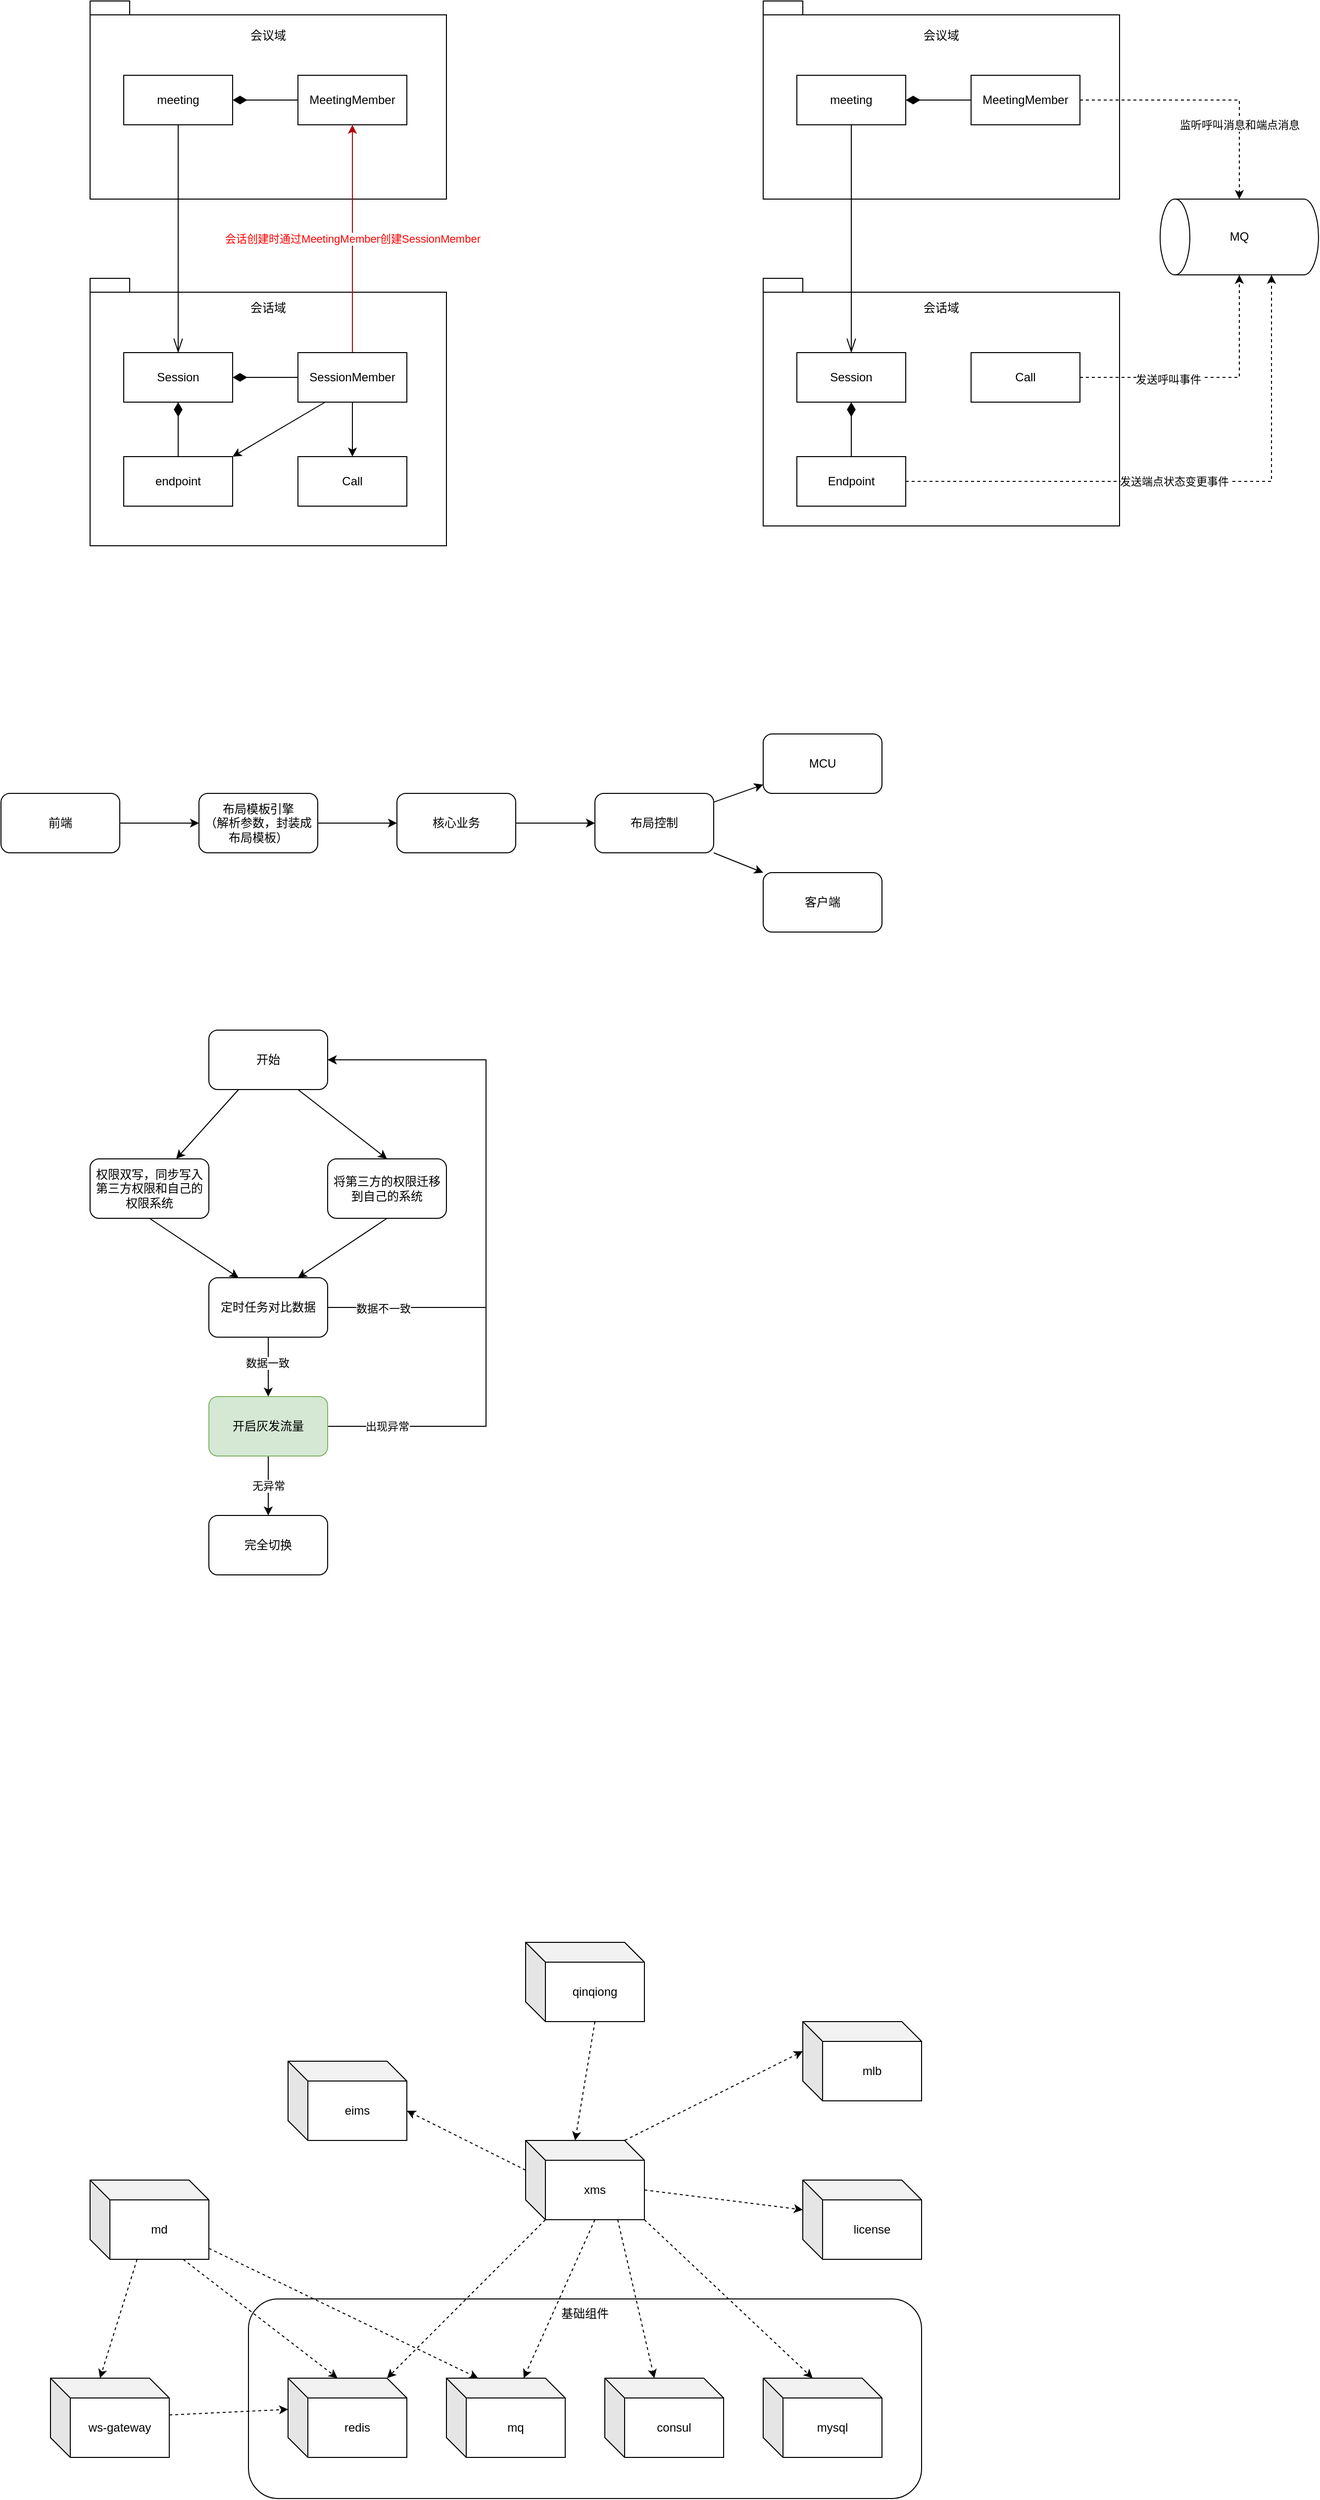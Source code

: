 <mxfile version="24.2.0" type="github">
  <diagram name="第 1 页" id="ZyFJX_iYTsI-zzFDv8aN">
    <mxGraphModel dx="1434" dy="796" grid="1" gridSize="10" guides="1" tooltips="1" connect="1" arrows="1" fold="1" page="1" pageScale="1" pageWidth="827" pageHeight="1169" math="0" shadow="0">
      <root>
        <mxCell id="0" />
        <mxCell id="1" parent="0" />
        <mxCell id="UhSnyVyMeZGxpZXqt2Me-1" value="" style="shape=folder;fontStyle=1;spacingTop=10;tabWidth=40;tabHeight=14;tabPosition=left;html=1;whiteSpace=wrap;" parent="1" vertex="1">
          <mxGeometry x="240" y="440" width="360" height="200" as="geometry" />
        </mxCell>
        <mxCell id="UhSnyVyMeZGxpZXqt2Me-2" value="会议域" style="text;html=1;strokeColor=none;fillColor=none;align=center;verticalAlign=middle;whiteSpace=wrap;rounded=0;" parent="1" vertex="1">
          <mxGeometry x="390" y="460" width="60" height="30" as="geometry" />
        </mxCell>
        <mxCell id="UhSnyVyMeZGxpZXqt2Me-5" value="meeting" style="html=1;whiteSpace=wrap;" parent="1" vertex="1">
          <mxGeometry x="274" y="515" width="110" height="50" as="geometry" />
        </mxCell>
        <mxCell id="UhSnyVyMeZGxpZXqt2Me-6" value="MeetingMember" style="html=1;whiteSpace=wrap;" parent="1" vertex="1">
          <mxGeometry x="450" y="515" width="110" height="50" as="geometry" />
        </mxCell>
        <mxCell id="UhSnyVyMeZGxpZXqt2Me-7" value="" style="endArrow=diamondThin;endFill=1;endSize=12;html=1;rounded=0;exitX=0;exitY=0.5;exitDx=0;exitDy=0;entryX=1;entryY=0.5;entryDx=0;entryDy=0;" parent="1" source="UhSnyVyMeZGxpZXqt2Me-6" target="UhSnyVyMeZGxpZXqt2Me-5" edge="1">
          <mxGeometry width="160" relative="1" as="geometry">
            <mxPoint x="320" y="800" as="sourcePoint" />
            <mxPoint x="480" y="800" as="targetPoint" />
          </mxGeometry>
        </mxCell>
        <mxCell id="UhSnyVyMeZGxpZXqt2Me-8" value="" style="shape=folder;fontStyle=1;spacingTop=10;tabWidth=40;tabHeight=14;tabPosition=left;html=1;whiteSpace=wrap;" parent="1" vertex="1">
          <mxGeometry x="240" y="720" width="360" height="270" as="geometry" />
        </mxCell>
        <mxCell id="UhSnyVyMeZGxpZXqt2Me-9" value="会话域" style="text;html=1;strokeColor=none;fillColor=none;align=center;verticalAlign=middle;whiteSpace=wrap;rounded=0;" parent="1" vertex="1">
          <mxGeometry x="390" y="735" width="60" height="30" as="geometry" />
        </mxCell>
        <mxCell id="UhSnyVyMeZGxpZXqt2Me-10" value="Session" style="html=1;whiteSpace=wrap;" parent="1" vertex="1">
          <mxGeometry x="274" y="795" width="110" height="50" as="geometry" />
        </mxCell>
        <mxCell id="UhSnyVyMeZGxpZXqt2Me-14" style="edgeStyle=orthogonalEdgeStyle;rounded=0;orthogonalLoop=1;jettySize=auto;html=1;exitX=0.5;exitY=0;exitDx=0;exitDy=0;entryX=0.5;entryY=1;entryDx=0;entryDy=0;fillColor=#e51400;strokeColor=#B20000;" parent="1" source="UhSnyVyMeZGxpZXqt2Me-11" target="UhSnyVyMeZGxpZXqt2Me-6" edge="1">
          <mxGeometry relative="1" as="geometry" />
        </mxCell>
        <mxCell id="UhSnyVyMeZGxpZXqt2Me-15" value="&lt;font color=&quot;#ff0000&quot;&gt;会话创建时通过MeetingMember创建SessionMember&lt;/font&gt;" style="edgeLabel;html=1;align=center;verticalAlign=middle;resizable=0;points=[];" parent="UhSnyVyMeZGxpZXqt2Me-14" vertex="1" connectable="0">
          <mxGeometry x="0.026" y="-1" relative="1" as="geometry">
            <mxPoint x="-1" y="3" as="offset" />
          </mxGeometry>
        </mxCell>
        <mxCell id="ZQOrHCjaXcTSL_UAiJ7g-30" style="rounded=0;orthogonalLoop=1;jettySize=auto;html=1;exitX=0.25;exitY=1;exitDx=0;exitDy=0;entryX=1;entryY=0;entryDx=0;entryDy=0;" parent="1" source="UhSnyVyMeZGxpZXqt2Me-11" target="ZQOrHCjaXcTSL_UAiJ7g-25" edge="1">
          <mxGeometry relative="1" as="geometry" />
        </mxCell>
        <mxCell id="ZQOrHCjaXcTSL_UAiJ7g-31" style="edgeStyle=orthogonalEdgeStyle;rounded=0;orthogonalLoop=1;jettySize=auto;html=1;exitX=0.5;exitY=1;exitDx=0;exitDy=0;" parent="1" source="UhSnyVyMeZGxpZXqt2Me-11" target="ZQOrHCjaXcTSL_UAiJ7g-27" edge="1">
          <mxGeometry relative="1" as="geometry" />
        </mxCell>
        <mxCell id="UhSnyVyMeZGxpZXqt2Me-11" value="SessionMember" style="html=1;whiteSpace=wrap;" parent="1" vertex="1">
          <mxGeometry x="450" y="795" width="110" height="50" as="geometry" />
        </mxCell>
        <mxCell id="UhSnyVyMeZGxpZXqt2Me-12" value="" style="endArrow=diamondThin;endFill=1;endSize=12;html=1;rounded=0;exitX=0;exitY=0.5;exitDx=0;exitDy=0;entryX=1;entryY=0.5;entryDx=0;entryDy=0;" parent="1" source="UhSnyVyMeZGxpZXqt2Me-11" target="UhSnyVyMeZGxpZXqt2Me-10" edge="1">
          <mxGeometry width="160" relative="1" as="geometry">
            <mxPoint x="314" y="1050" as="sourcePoint" />
            <mxPoint x="474" y="1050" as="targetPoint" />
          </mxGeometry>
        </mxCell>
        <mxCell id="UhSnyVyMeZGxpZXqt2Me-13" value="" style="endArrow=openThin;endFill=0;endSize=12;html=1;rounded=0;exitX=0.5;exitY=1;exitDx=0;exitDy=0;entryX=0.5;entryY=0;entryDx=0;entryDy=0;" parent="1" source="UhSnyVyMeZGxpZXqt2Me-5" target="UhSnyVyMeZGxpZXqt2Me-10" edge="1">
          <mxGeometry width="160" relative="1" as="geometry">
            <mxPoint x="70" y="890" as="sourcePoint" />
            <mxPoint x="230" y="890" as="targetPoint" />
          </mxGeometry>
        </mxCell>
        <mxCell id="UhSnyVyMeZGxpZXqt2Me-16" value="" style="shape=folder;fontStyle=1;spacingTop=10;tabWidth=40;tabHeight=14;tabPosition=left;html=1;whiteSpace=wrap;" parent="1" vertex="1">
          <mxGeometry x="920" y="440" width="360" height="200" as="geometry" />
        </mxCell>
        <mxCell id="UhSnyVyMeZGxpZXqt2Me-17" value="会议域" style="text;html=1;strokeColor=none;fillColor=none;align=center;verticalAlign=middle;whiteSpace=wrap;rounded=0;" parent="1" vertex="1">
          <mxGeometry x="1070" y="460" width="60" height="30" as="geometry" />
        </mxCell>
        <mxCell id="UhSnyVyMeZGxpZXqt2Me-18" value="meeting" style="html=1;whiteSpace=wrap;" parent="1" vertex="1">
          <mxGeometry x="954" y="515" width="110" height="50" as="geometry" />
        </mxCell>
        <mxCell id="UhSnyVyMeZGxpZXqt2Me-39" style="edgeStyle=orthogonalEdgeStyle;rounded=0;orthogonalLoop=1;jettySize=auto;html=1;dashed=1;" parent="1" source="UhSnyVyMeZGxpZXqt2Me-19" target="UhSnyVyMeZGxpZXqt2Me-29" edge="1">
          <mxGeometry relative="1" as="geometry" />
        </mxCell>
        <mxCell id="UhSnyVyMeZGxpZXqt2Me-40" value="监听呼叫消息和端点消息" style="edgeLabel;html=1;align=center;verticalAlign=middle;resizable=0;points=[];" parent="UhSnyVyMeZGxpZXqt2Me-39" vertex="1" connectable="0">
          <mxGeometry x="-0.226" y="1" relative="1" as="geometry">
            <mxPoint x="60" y="26" as="offset" />
          </mxGeometry>
        </mxCell>
        <mxCell id="UhSnyVyMeZGxpZXqt2Me-19" value="MeetingMember" style="html=1;whiteSpace=wrap;" parent="1" vertex="1">
          <mxGeometry x="1130" y="515" width="110" height="50" as="geometry" />
        </mxCell>
        <mxCell id="UhSnyVyMeZGxpZXqt2Me-20" value="" style="endArrow=diamondThin;endFill=1;endSize=12;html=1;rounded=0;exitX=0;exitY=0.5;exitDx=0;exitDy=0;entryX=1;entryY=0.5;entryDx=0;entryDy=0;" parent="1" source="UhSnyVyMeZGxpZXqt2Me-19" target="UhSnyVyMeZGxpZXqt2Me-18" edge="1">
          <mxGeometry width="160" relative="1" as="geometry">
            <mxPoint x="1000" y="800" as="sourcePoint" />
            <mxPoint x="1160" y="800" as="targetPoint" />
          </mxGeometry>
        </mxCell>
        <mxCell id="UhSnyVyMeZGxpZXqt2Me-21" value="" style="shape=folder;fontStyle=1;spacingTop=10;tabWidth=40;tabHeight=14;tabPosition=left;html=1;whiteSpace=wrap;" parent="1" vertex="1">
          <mxGeometry x="920" y="720" width="360" height="250" as="geometry" />
        </mxCell>
        <mxCell id="UhSnyVyMeZGxpZXqt2Me-22" value="会话域" style="text;html=1;strokeColor=none;fillColor=none;align=center;verticalAlign=middle;whiteSpace=wrap;rounded=0;" parent="1" vertex="1">
          <mxGeometry x="1070" y="735" width="60" height="30" as="geometry" />
        </mxCell>
        <mxCell id="UhSnyVyMeZGxpZXqt2Me-23" value="Session" style="html=1;whiteSpace=wrap;" parent="1" vertex="1">
          <mxGeometry x="954" y="795" width="110" height="50" as="geometry" />
        </mxCell>
        <mxCell id="UhSnyVyMeZGxpZXqt2Me-28" value="" style="endArrow=openThin;endFill=0;endSize=12;html=1;rounded=0;exitX=0.5;exitY=1;exitDx=0;exitDy=0;entryX=0.5;entryY=0;entryDx=0;entryDy=0;" parent="1" source="UhSnyVyMeZGxpZXqt2Me-18" target="UhSnyVyMeZGxpZXqt2Me-23" edge="1">
          <mxGeometry width="160" relative="1" as="geometry">
            <mxPoint x="750" y="890" as="sourcePoint" />
            <mxPoint x="910" y="890" as="targetPoint" />
          </mxGeometry>
        </mxCell>
        <mxCell id="UhSnyVyMeZGxpZXqt2Me-29" value="" style="shape=cylinder3;whiteSpace=wrap;html=1;boundedLbl=1;backgroundOutline=1;size=15;rotation=-90;" parent="1" vertex="1">
          <mxGeometry x="1362.75" y="598.25" width="76.5" height="160" as="geometry" />
        </mxCell>
        <mxCell id="UhSnyVyMeZGxpZXqt2Me-30" value="MQ" style="text;html=1;strokeColor=none;fillColor=none;align=center;verticalAlign=middle;whiteSpace=wrap;rounded=0;" parent="1" vertex="1">
          <mxGeometry x="1371" y="663.25" width="60" height="30" as="geometry" />
        </mxCell>
        <mxCell id="UhSnyVyMeZGxpZXqt2Me-31" value="Call" style="html=1;whiteSpace=wrap;" parent="1" vertex="1">
          <mxGeometry x="1130" y="795" width="110" height="50" as="geometry" />
        </mxCell>
        <mxCell id="UhSnyVyMeZGxpZXqt2Me-32" value="Endpoint" style="html=1;whiteSpace=wrap;" parent="1" vertex="1">
          <mxGeometry x="954" y="900" width="110" height="50" as="geometry" />
        </mxCell>
        <mxCell id="UhSnyVyMeZGxpZXqt2Me-33" value="" style="endArrow=diamondThin;endFill=1;endSize=12;html=1;rounded=0;exitX=0.5;exitY=0;exitDx=0;exitDy=0;entryX=0.5;entryY=1;entryDx=0;entryDy=0;" parent="1" source="UhSnyVyMeZGxpZXqt2Me-32" target="UhSnyVyMeZGxpZXqt2Me-23" edge="1">
          <mxGeometry width="160" relative="1" as="geometry">
            <mxPoint x="1140" y="550" as="sourcePoint" />
            <mxPoint x="1074" y="550" as="targetPoint" />
          </mxGeometry>
        </mxCell>
        <mxCell id="UhSnyVyMeZGxpZXqt2Me-35" style="edgeStyle=orthogonalEdgeStyle;rounded=0;orthogonalLoop=1;jettySize=auto;html=1;entryX=0;entryY=0;entryDx=0;entryDy=112.5;entryPerimeter=0;dashed=1;" parent="1" source="UhSnyVyMeZGxpZXqt2Me-32" target="UhSnyVyMeZGxpZXqt2Me-29" edge="1">
          <mxGeometry relative="1" as="geometry" />
        </mxCell>
        <mxCell id="UhSnyVyMeZGxpZXqt2Me-38" value="发送端点状态变更事件" style="edgeLabel;html=1;align=center;verticalAlign=middle;resizable=0;points=[];" parent="UhSnyVyMeZGxpZXqt2Me-35" vertex="1" connectable="0">
          <mxGeometry x="-0.062" relative="1" as="geometry">
            <mxPoint as="offset" />
          </mxGeometry>
        </mxCell>
        <mxCell id="UhSnyVyMeZGxpZXqt2Me-36" style="edgeStyle=orthogonalEdgeStyle;rounded=0;orthogonalLoop=1;jettySize=auto;html=1;exitX=1;exitY=0.5;exitDx=0;exitDy=0;entryX=0;entryY=0.5;entryDx=0;entryDy=0;entryPerimeter=0;dashed=1;" parent="1" source="UhSnyVyMeZGxpZXqt2Me-31" target="UhSnyVyMeZGxpZXqt2Me-29" edge="1">
          <mxGeometry relative="1" as="geometry" />
        </mxCell>
        <mxCell id="UhSnyVyMeZGxpZXqt2Me-37" value="发送呼叫事件" style="edgeLabel;html=1;align=center;verticalAlign=middle;resizable=0;points=[];" parent="UhSnyVyMeZGxpZXqt2Me-36" vertex="1" connectable="0">
          <mxGeometry x="-0.327" y="-2" relative="1" as="geometry">
            <mxPoint as="offset" />
          </mxGeometry>
        </mxCell>
        <mxCell id="ZQOrHCjaXcTSL_UAiJ7g-14" value="" style="edgeStyle=orthogonalEdgeStyle;rounded=0;orthogonalLoop=1;jettySize=auto;html=1;" parent="1" source="ZQOrHCjaXcTSL_UAiJ7g-15" target="ZQOrHCjaXcTSL_UAiJ7g-17" edge="1">
          <mxGeometry relative="1" as="geometry" />
        </mxCell>
        <mxCell id="ZQOrHCjaXcTSL_UAiJ7g-15" value="前端" style="rounded=1;whiteSpace=wrap;html=1;" parent="1" vertex="1">
          <mxGeometry x="150" y="1240" width="120" height="60" as="geometry" />
        </mxCell>
        <mxCell id="ZQOrHCjaXcTSL_UAiJ7g-16" value="" style="edgeStyle=orthogonalEdgeStyle;rounded=0;orthogonalLoop=1;jettySize=auto;html=1;" parent="1" source="ZQOrHCjaXcTSL_UAiJ7g-17" target="ZQOrHCjaXcTSL_UAiJ7g-18" edge="1">
          <mxGeometry relative="1" as="geometry" />
        </mxCell>
        <mxCell id="ZQOrHCjaXcTSL_UAiJ7g-17" value="布局模板引擎&lt;br&gt;（解析参数，封装成布局模板）" style="rounded=1;whiteSpace=wrap;html=1;" parent="1" vertex="1">
          <mxGeometry x="350" y="1240" width="120" height="60" as="geometry" />
        </mxCell>
        <mxCell id="ZQOrHCjaXcTSL_UAiJ7g-20" value="" style="edgeStyle=orthogonalEdgeStyle;rounded=0;orthogonalLoop=1;jettySize=auto;html=1;" parent="1" source="ZQOrHCjaXcTSL_UAiJ7g-18" target="ZQOrHCjaXcTSL_UAiJ7g-19" edge="1">
          <mxGeometry relative="1" as="geometry" />
        </mxCell>
        <mxCell id="ZQOrHCjaXcTSL_UAiJ7g-18" value="核心业务" style="rounded=1;whiteSpace=wrap;html=1;" parent="1" vertex="1">
          <mxGeometry x="550" y="1240" width="120" height="60" as="geometry" />
        </mxCell>
        <mxCell id="ZQOrHCjaXcTSL_UAiJ7g-22" value="" style="rounded=0;orthogonalLoop=1;jettySize=auto;html=1;" parent="1" source="ZQOrHCjaXcTSL_UAiJ7g-19" target="ZQOrHCjaXcTSL_UAiJ7g-21" edge="1">
          <mxGeometry relative="1" as="geometry" />
        </mxCell>
        <mxCell id="ZQOrHCjaXcTSL_UAiJ7g-24" style="rounded=0;orthogonalLoop=1;jettySize=auto;html=1;exitX=1;exitY=1;exitDx=0;exitDy=0;entryX=0;entryY=0;entryDx=0;entryDy=0;" parent="1" source="ZQOrHCjaXcTSL_UAiJ7g-19" target="ZQOrHCjaXcTSL_UAiJ7g-23" edge="1">
          <mxGeometry relative="1" as="geometry" />
        </mxCell>
        <mxCell id="ZQOrHCjaXcTSL_UAiJ7g-19" value="布局控制" style="rounded=1;whiteSpace=wrap;html=1;" parent="1" vertex="1">
          <mxGeometry x="750" y="1240" width="120" height="60" as="geometry" />
        </mxCell>
        <mxCell id="ZQOrHCjaXcTSL_UAiJ7g-21" value="MCU" style="rounded=1;whiteSpace=wrap;html=1;" parent="1" vertex="1">
          <mxGeometry x="920" y="1180" width="120" height="60" as="geometry" />
        </mxCell>
        <mxCell id="ZQOrHCjaXcTSL_UAiJ7g-23" value="客户端" style="rounded=1;whiteSpace=wrap;html=1;" parent="1" vertex="1">
          <mxGeometry x="920" y="1320" width="120" height="60" as="geometry" />
        </mxCell>
        <mxCell id="ZQOrHCjaXcTSL_UAiJ7g-25" value="endpoint" style="html=1;whiteSpace=wrap;" parent="1" vertex="1">
          <mxGeometry x="274" y="900" width="110" height="50" as="geometry" />
        </mxCell>
        <mxCell id="ZQOrHCjaXcTSL_UAiJ7g-26" value="" style="endArrow=diamondThin;endFill=1;endSize=12;html=1;rounded=0;exitX=0.5;exitY=0;exitDx=0;exitDy=0;entryX=0.5;entryY=1;entryDx=0;entryDy=0;" parent="1" source="ZQOrHCjaXcTSL_UAiJ7g-25" target="UhSnyVyMeZGxpZXqt2Me-10" edge="1">
          <mxGeometry width="160" relative="1" as="geometry">
            <mxPoint x="460" y="830" as="sourcePoint" />
            <mxPoint x="394" y="830" as="targetPoint" />
          </mxGeometry>
        </mxCell>
        <mxCell id="ZQOrHCjaXcTSL_UAiJ7g-27" value="Call" style="html=1;whiteSpace=wrap;" parent="1" vertex="1">
          <mxGeometry x="450" y="900" width="110" height="50" as="geometry" />
        </mxCell>
        <mxCell id="ZQOrHCjaXcTSL_UAiJ7g-37" style="rounded=0;orthogonalLoop=1;jettySize=auto;html=1;exitX=0.75;exitY=1;exitDx=0;exitDy=0;entryX=0.5;entryY=0;entryDx=0;entryDy=0;" parent="1" source="ZQOrHCjaXcTSL_UAiJ7g-32" target="ZQOrHCjaXcTSL_UAiJ7g-36" edge="1">
          <mxGeometry relative="1" as="geometry" />
        </mxCell>
        <mxCell id="ZQOrHCjaXcTSL_UAiJ7g-39" value="" style="rounded=0;orthogonalLoop=1;jettySize=auto;html=1;exitX=0.25;exitY=1;exitDx=0;exitDy=0;" parent="1" source="ZQOrHCjaXcTSL_UAiJ7g-32" target="ZQOrHCjaXcTSL_UAiJ7g-38" edge="1">
          <mxGeometry relative="1" as="geometry" />
        </mxCell>
        <mxCell id="ZQOrHCjaXcTSL_UAiJ7g-32" value="开始" style="rounded=1;whiteSpace=wrap;html=1;" parent="1" vertex="1">
          <mxGeometry x="360" y="1479" width="120" height="60" as="geometry" />
        </mxCell>
        <mxCell id="ZQOrHCjaXcTSL_UAiJ7g-49" style="rounded=0;orthogonalLoop=1;jettySize=auto;html=1;exitX=0.5;exitY=1;exitDx=0;exitDy=0;entryX=0.75;entryY=0;entryDx=0;entryDy=0;" parent="1" source="ZQOrHCjaXcTSL_UAiJ7g-36" target="ZQOrHCjaXcTSL_UAiJ7g-40" edge="1">
          <mxGeometry relative="1" as="geometry" />
        </mxCell>
        <mxCell id="ZQOrHCjaXcTSL_UAiJ7g-36" value="将第三方的权限迁移到自己的系统" style="rounded=1;whiteSpace=wrap;html=1;" parent="1" vertex="1">
          <mxGeometry x="480" y="1609" width="120" height="60" as="geometry" />
        </mxCell>
        <mxCell id="ZQOrHCjaXcTSL_UAiJ7g-48" style="rounded=0;orthogonalLoop=1;jettySize=auto;html=1;exitX=0.5;exitY=1;exitDx=0;exitDy=0;entryX=0.25;entryY=0;entryDx=0;entryDy=0;" parent="1" source="ZQOrHCjaXcTSL_UAiJ7g-38" target="ZQOrHCjaXcTSL_UAiJ7g-40" edge="1">
          <mxGeometry relative="1" as="geometry" />
        </mxCell>
        <mxCell id="ZQOrHCjaXcTSL_UAiJ7g-38" value="权限双写，同步写入第三方权限和自己的权限系统" style="rounded=1;whiteSpace=wrap;html=1;" parent="1" vertex="1">
          <mxGeometry x="240" y="1609" width="120" height="60" as="geometry" />
        </mxCell>
        <mxCell id="ZQOrHCjaXcTSL_UAiJ7g-50" value="" style="edgeStyle=orthogonalEdgeStyle;rounded=0;orthogonalLoop=1;jettySize=auto;html=1;" parent="1" source="ZQOrHCjaXcTSL_UAiJ7g-40" target="ZQOrHCjaXcTSL_UAiJ7g-42" edge="1">
          <mxGeometry relative="1" as="geometry" />
        </mxCell>
        <mxCell id="ZQOrHCjaXcTSL_UAiJ7g-51" value="数据一致" style="edgeLabel;html=1;align=center;verticalAlign=middle;resizable=0;points=[];" parent="ZQOrHCjaXcTSL_UAiJ7g-50" vertex="1" connectable="0">
          <mxGeometry x="-0.133" y="-1" relative="1" as="geometry">
            <mxPoint as="offset" />
          </mxGeometry>
        </mxCell>
        <mxCell id="ZQOrHCjaXcTSL_UAiJ7g-53" style="edgeStyle=orthogonalEdgeStyle;rounded=0;orthogonalLoop=1;jettySize=auto;html=1;exitX=1;exitY=0.5;exitDx=0;exitDy=0;entryX=1;entryY=0.5;entryDx=0;entryDy=0;" parent="1" source="ZQOrHCjaXcTSL_UAiJ7g-40" target="ZQOrHCjaXcTSL_UAiJ7g-32" edge="1">
          <mxGeometry relative="1" as="geometry">
            <Array as="points">
              <mxPoint x="640" y="1759" />
              <mxPoint x="640" y="1509" />
            </Array>
          </mxGeometry>
        </mxCell>
        <mxCell id="ZQOrHCjaXcTSL_UAiJ7g-54" value="数据不一致" style="edgeLabel;html=1;align=center;verticalAlign=middle;resizable=0;points=[];" parent="ZQOrHCjaXcTSL_UAiJ7g-53" vertex="1" connectable="0">
          <mxGeometry x="-0.803" y="-1" relative="1" as="geometry">
            <mxPoint as="offset" />
          </mxGeometry>
        </mxCell>
        <mxCell id="ZQOrHCjaXcTSL_UAiJ7g-40" value="定时任务对比数据" style="rounded=1;whiteSpace=wrap;html=1;" parent="1" vertex="1">
          <mxGeometry x="360" y="1729" width="120" height="60" as="geometry" />
        </mxCell>
        <mxCell id="ZQOrHCjaXcTSL_UAiJ7g-55" style="edgeStyle=orthogonalEdgeStyle;rounded=0;orthogonalLoop=1;jettySize=auto;html=1;entryX=1;entryY=0.5;entryDx=0;entryDy=0;exitX=1;exitY=0.5;exitDx=0;exitDy=0;" parent="1" source="ZQOrHCjaXcTSL_UAiJ7g-42" target="ZQOrHCjaXcTSL_UAiJ7g-32" edge="1">
          <mxGeometry relative="1" as="geometry">
            <Array as="points">
              <mxPoint x="640" y="1879" />
              <mxPoint x="640" y="1509" />
            </Array>
          </mxGeometry>
        </mxCell>
        <mxCell id="ZQOrHCjaXcTSL_UAiJ7g-56" value="出现异常" style="edgeLabel;html=1;align=center;verticalAlign=middle;resizable=0;points=[];" parent="ZQOrHCjaXcTSL_UAiJ7g-55" vertex="1" connectable="0">
          <mxGeometry x="-0.722" y="4" relative="1" as="geometry">
            <mxPoint x="-36" y="4" as="offset" />
          </mxGeometry>
        </mxCell>
        <mxCell id="ZQOrHCjaXcTSL_UAiJ7g-58" value="" style="edgeStyle=orthogonalEdgeStyle;rounded=0;orthogonalLoop=1;jettySize=auto;html=1;" parent="1" source="ZQOrHCjaXcTSL_UAiJ7g-42" target="ZQOrHCjaXcTSL_UAiJ7g-57" edge="1">
          <mxGeometry relative="1" as="geometry" />
        </mxCell>
        <mxCell id="ZQOrHCjaXcTSL_UAiJ7g-59" value="无异常" style="edgeLabel;html=1;align=center;verticalAlign=middle;resizable=0;points=[];" parent="ZQOrHCjaXcTSL_UAiJ7g-58" vertex="1" connectable="0">
          <mxGeometry x="-0.4" y="-1" relative="1" as="geometry">
            <mxPoint x="1" y="12" as="offset" />
          </mxGeometry>
        </mxCell>
        <mxCell id="ZQOrHCjaXcTSL_UAiJ7g-42" value="开启灰发流量" style="rounded=1;whiteSpace=wrap;html=1;fillColor=#d5e8d4;strokeColor=#82b366;" parent="1" vertex="1">
          <mxGeometry x="360" y="1849" width="120" height="60" as="geometry" />
        </mxCell>
        <mxCell id="ZQOrHCjaXcTSL_UAiJ7g-57" value="完全切换" style="rounded=1;whiteSpace=wrap;html=1;" parent="1" vertex="1">
          <mxGeometry x="360" y="1969" width="120" height="60" as="geometry" />
        </mxCell>
        <mxCell id="UWAhZUZQYHP-781Z1qtd-1" value="xms" style="shape=cube;whiteSpace=wrap;html=1;boundedLbl=1;backgroundOutline=1;darkOpacity=0.05;darkOpacity2=0.1;" vertex="1" parent="1">
          <mxGeometry x="680" y="2600" width="120" height="80" as="geometry" />
        </mxCell>
        <mxCell id="UWAhZUZQYHP-781Z1qtd-2" value="" style="rounded=1;whiteSpace=wrap;html=1;fillColor=none;" vertex="1" parent="1">
          <mxGeometry x="400" y="2760" width="680" height="201.5" as="geometry" />
        </mxCell>
        <mxCell id="UWAhZUZQYHP-781Z1qtd-4" value="redis" style="shape=cube;whiteSpace=wrap;html=1;boundedLbl=1;backgroundOutline=1;darkOpacity=0.05;darkOpacity2=0.1;" vertex="1" parent="1">
          <mxGeometry x="440" y="2840" width="120" height="80" as="geometry" />
        </mxCell>
        <mxCell id="UWAhZUZQYHP-781Z1qtd-6" value="mq" style="shape=cube;whiteSpace=wrap;html=1;boundedLbl=1;backgroundOutline=1;darkOpacity=0.05;darkOpacity2=0.1;" vertex="1" parent="1">
          <mxGeometry x="600" y="2840" width="120" height="80" as="geometry" />
        </mxCell>
        <mxCell id="UWAhZUZQYHP-781Z1qtd-7" value="consul" style="shape=cube;whiteSpace=wrap;html=1;boundedLbl=1;backgroundOutline=1;darkOpacity=0.05;darkOpacity2=0.1;" vertex="1" parent="1">
          <mxGeometry x="760" y="2840" width="120" height="80" as="geometry" />
        </mxCell>
        <mxCell id="UWAhZUZQYHP-781Z1qtd-8" value="mysql" style="shape=cube;whiteSpace=wrap;html=1;boundedLbl=1;backgroundOutline=1;darkOpacity=0.05;darkOpacity2=0.1;" vertex="1" parent="1">
          <mxGeometry x="920" y="2840" width="120" height="80" as="geometry" />
        </mxCell>
        <mxCell id="UWAhZUZQYHP-781Z1qtd-9" style="rounded=0;orthogonalLoop=1;jettySize=auto;html=1;entryX=0;entryY=0;entryDx=100;entryDy=0;entryPerimeter=0;dashed=1;exitX=0;exitY=0;exitDx=20;exitDy=80;exitPerimeter=0;" edge="1" parent="1" source="UWAhZUZQYHP-781Z1qtd-1" target="UWAhZUZQYHP-781Z1qtd-4">
          <mxGeometry relative="1" as="geometry" />
        </mxCell>
        <mxCell id="UWAhZUZQYHP-781Z1qtd-11" style="rounded=0;orthogonalLoop=1;jettySize=auto;html=1;dashed=1;exitX=0;exitY=0;exitDx=70;exitDy=80;exitPerimeter=0;" edge="1" parent="1" source="UWAhZUZQYHP-781Z1qtd-1" target="UWAhZUZQYHP-781Z1qtd-6">
          <mxGeometry relative="1" as="geometry" />
        </mxCell>
        <mxCell id="UWAhZUZQYHP-781Z1qtd-12" style="rounded=0;orthogonalLoop=1;jettySize=auto;html=1;entryX=0;entryY=0;entryDx=50;entryDy=0;entryPerimeter=0;dashed=1;exitX=0.775;exitY=1;exitDx=0;exitDy=0;exitPerimeter=0;" edge="1" parent="1" source="UWAhZUZQYHP-781Z1qtd-1" target="UWAhZUZQYHP-781Z1qtd-7">
          <mxGeometry relative="1" as="geometry" />
        </mxCell>
        <mxCell id="UWAhZUZQYHP-781Z1qtd-13" style="rounded=0;orthogonalLoop=1;jettySize=auto;html=1;entryX=0;entryY=0;entryDx=50;entryDy=0;entryPerimeter=0;dashed=1;exitX=1;exitY=1;exitDx=0;exitDy=0;exitPerimeter=0;" edge="1" parent="1" source="UWAhZUZQYHP-781Z1qtd-1" target="UWAhZUZQYHP-781Z1qtd-8">
          <mxGeometry relative="1" as="geometry" />
        </mxCell>
        <mxCell id="UWAhZUZQYHP-781Z1qtd-14" value="基础组件" style="text;html=1;align=center;verticalAlign=middle;whiteSpace=wrap;rounded=0;" vertex="1" parent="1">
          <mxGeometry x="710" y="2760" width="60" height="30" as="geometry" />
        </mxCell>
        <mxCell id="UWAhZUZQYHP-781Z1qtd-15" value="qinqiong" style="shape=cube;whiteSpace=wrap;html=1;boundedLbl=1;backgroundOutline=1;darkOpacity=0.05;darkOpacity2=0.1;" vertex="1" parent="1">
          <mxGeometry x="680" y="2400" width="120" height="80" as="geometry" />
        </mxCell>
        <mxCell id="UWAhZUZQYHP-781Z1qtd-16" style="rounded=0;orthogonalLoop=1;jettySize=auto;html=1;entryX=0;entryY=0;entryDx=50;entryDy=0;entryPerimeter=0;dashed=1;exitX=0;exitY=0;exitDx=70;exitDy=80;exitPerimeter=0;" edge="1" parent="1" source="UWAhZUZQYHP-781Z1qtd-15" target="UWAhZUZQYHP-781Z1qtd-1">
          <mxGeometry relative="1" as="geometry" />
        </mxCell>
        <mxCell id="UWAhZUZQYHP-781Z1qtd-17" value="eims" style="shape=cube;whiteSpace=wrap;html=1;boundedLbl=1;backgroundOutline=1;darkOpacity=0.05;darkOpacity2=0.1;" vertex="1" parent="1">
          <mxGeometry x="440" y="2520" width="120" height="80" as="geometry" />
        </mxCell>
        <mxCell id="UWAhZUZQYHP-781Z1qtd-18" value="mlb" style="shape=cube;whiteSpace=wrap;html=1;boundedLbl=1;backgroundOutline=1;darkOpacity=0.05;darkOpacity2=0.1;" vertex="1" parent="1">
          <mxGeometry x="960" y="2480" width="120" height="80" as="geometry" />
        </mxCell>
        <mxCell id="UWAhZUZQYHP-781Z1qtd-19" style="rounded=0;orthogonalLoop=1;jettySize=auto;html=1;entryX=0;entryY=0;entryDx=120;entryDy=50;entryPerimeter=0;dashed=1;exitX=0;exitY=0;exitDx=0;exitDy=30;exitPerimeter=0;" edge="1" parent="1" source="UWAhZUZQYHP-781Z1qtd-1" target="UWAhZUZQYHP-781Z1qtd-17">
          <mxGeometry relative="1" as="geometry" />
        </mxCell>
        <mxCell id="UWAhZUZQYHP-781Z1qtd-20" style="rounded=0;orthogonalLoop=1;jettySize=auto;html=1;entryX=0;entryY=0;entryDx=0;entryDy=30;entryPerimeter=0;dashed=1;exitX=0;exitY=0;exitDx=100;exitDy=0;exitPerimeter=0;" edge="1" parent="1" source="UWAhZUZQYHP-781Z1qtd-1" target="UWAhZUZQYHP-781Z1qtd-18">
          <mxGeometry relative="1" as="geometry">
            <mxPoint x="1000" y="2670" as="targetPoint" />
          </mxGeometry>
        </mxCell>
        <mxCell id="UWAhZUZQYHP-781Z1qtd-21" value="md" style="shape=cube;whiteSpace=wrap;html=1;boundedLbl=1;backgroundOutline=1;darkOpacity=0.05;darkOpacity2=0.1;" vertex="1" parent="1">
          <mxGeometry x="240" y="2640" width="120" height="80" as="geometry" />
        </mxCell>
        <mxCell id="UWAhZUZQYHP-781Z1qtd-23" value="ws-gateway" style="shape=cube;whiteSpace=wrap;html=1;boundedLbl=1;backgroundOutline=1;darkOpacity=0.05;darkOpacity2=0.1;" vertex="1" parent="1">
          <mxGeometry x="200" y="2840" width="120" height="80" as="geometry" />
        </mxCell>
        <mxCell id="UWAhZUZQYHP-781Z1qtd-25" style="rounded=0;orthogonalLoop=1;jettySize=auto;html=1;entryX=0;entryY=0;entryDx=50;entryDy=0;entryPerimeter=0;dashed=1;" edge="1" parent="1" source="UWAhZUZQYHP-781Z1qtd-21" target="UWAhZUZQYHP-781Z1qtd-23">
          <mxGeometry relative="1" as="geometry" />
        </mxCell>
        <mxCell id="UWAhZUZQYHP-781Z1qtd-27" style="rounded=0;orthogonalLoop=1;jettySize=auto;html=1;entryX=0;entryY=0;entryDx=0;entryDy=31.5;entryPerimeter=0;dashed=1;" edge="1" parent="1" source="UWAhZUZQYHP-781Z1qtd-23" target="UWAhZUZQYHP-781Z1qtd-4">
          <mxGeometry relative="1" as="geometry" />
        </mxCell>
        <mxCell id="UWAhZUZQYHP-781Z1qtd-28" style="rounded=0;orthogonalLoop=1;jettySize=auto;html=1;dashed=1;entryX=0;entryY=0;entryDx=50;entryDy=0;entryPerimeter=0;exitX=0.783;exitY=1;exitDx=0;exitDy=0;exitPerimeter=0;" edge="1" parent="1" source="UWAhZUZQYHP-781Z1qtd-21" target="UWAhZUZQYHP-781Z1qtd-4">
          <mxGeometry relative="1" as="geometry" />
        </mxCell>
        <mxCell id="UWAhZUZQYHP-781Z1qtd-30" style="rounded=0;orthogonalLoop=1;jettySize=auto;html=1;entryX=0.267;entryY=0;entryDx=0;entryDy=0;entryPerimeter=0;dashed=1;" edge="1" parent="1" source="UWAhZUZQYHP-781Z1qtd-21" target="UWAhZUZQYHP-781Z1qtd-6">
          <mxGeometry relative="1" as="geometry" />
        </mxCell>
        <mxCell id="UWAhZUZQYHP-781Z1qtd-31" value="license" style="shape=cube;whiteSpace=wrap;html=1;boundedLbl=1;backgroundOutline=1;darkOpacity=0.05;darkOpacity2=0.1;" vertex="1" parent="1">
          <mxGeometry x="960" y="2640" width="120" height="80" as="geometry" />
        </mxCell>
        <mxCell id="UWAhZUZQYHP-781Z1qtd-32" style="rounded=0;orthogonalLoop=1;jettySize=auto;html=1;exitX=0;exitY=0;exitDx=120;exitDy=50;exitPerimeter=0;entryX=0;entryY=0;entryDx=0;entryDy=30;entryPerimeter=0;dashed=1;" edge="1" parent="1" source="UWAhZUZQYHP-781Z1qtd-1" target="UWAhZUZQYHP-781Z1qtd-31">
          <mxGeometry relative="1" as="geometry" />
        </mxCell>
      </root>
    </mxGraphModel>
  </diagram>
</mxfile>
